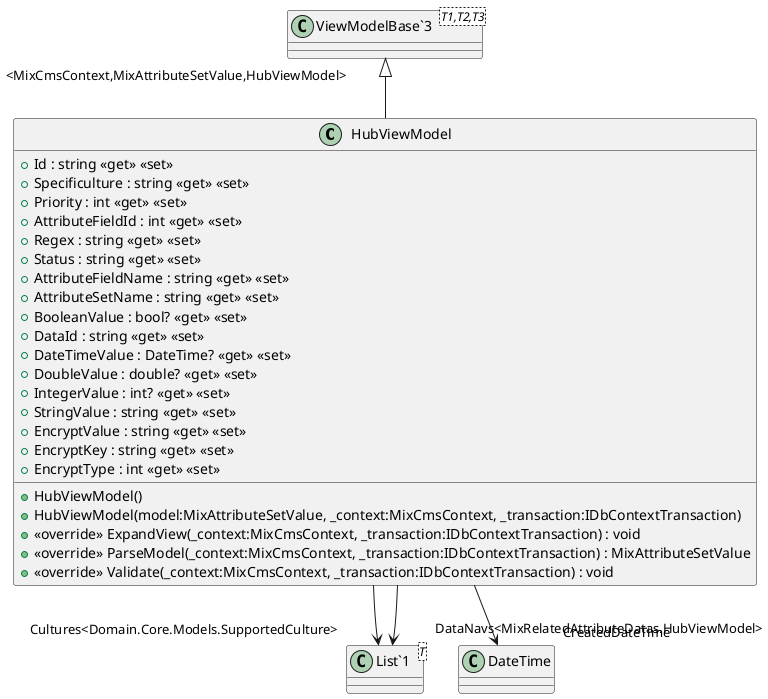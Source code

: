 @startuml
class HubViewModel {
    + Id : string <<get>> <<set>>
    + Specificulture : string <<get>> <<set>>
    + Priority : int <<get>> <<set>>
    + AttributeFieldId : int <<get>> <<set>>
    + Regex : string <<get>> <<set>>
    + Status : string <<get>> <<set>>
    + AttributeFieldName : string <<get>> <<set>>
    + AttributeSetName : string <<get>> <<set>>
    + BooleanValue : bool? <<get>> <<set>>
    + DataId : string <<get>> <<set>>
    + DateTimeValue : DateTime? <<get>> <<set>>
    + DoubleValue : double? <<get>> <<set>>
    + IntegerValue : int? <<get>> <<set>>
    + StringValue : string <<get>> <<set>>
    + EncryptValue : string <<get>> <<set>>
    + EncryptKey : string <<get>> <<set>>
    + EncryptType : int <<get>> <<set>>
    + HubViewModel()
    + HubViewModel(model:MixAttributeSetValue, _context:MixCmsContext, _transaction:IDbContextTransaction)
    + <<override>> ExpandView(_context:MixCmsContext, _transaction:IDbContextTransaction) : void
    + <<override>> ParseModel(_context:MixCmsContext, _transaction:IDbContextTransaction) : MixAttributeSetValue
    + <<override>> Validate(_context:MixCmsContext, _transaction:IDbContextTransaction) : void
}
class "ViewModelBase`3"<T1,T2,T3> {
}
class "List`1"<T> {
}
"ViewModelBase`3" "<MixCmsContext,MixAttributeSetValue,HubViewModel>" <|-- HubViewModel
HubViewModel --> "Cultures<Domain.Core.Models.SupportedCulture>" "List`1"
HubViewModel --> "CreatedDateTime" DateTime
HubViewModel --> "DataNavs<MixRelatedAttributeDatas.HubViewModel>" "List`1"
@enduml
